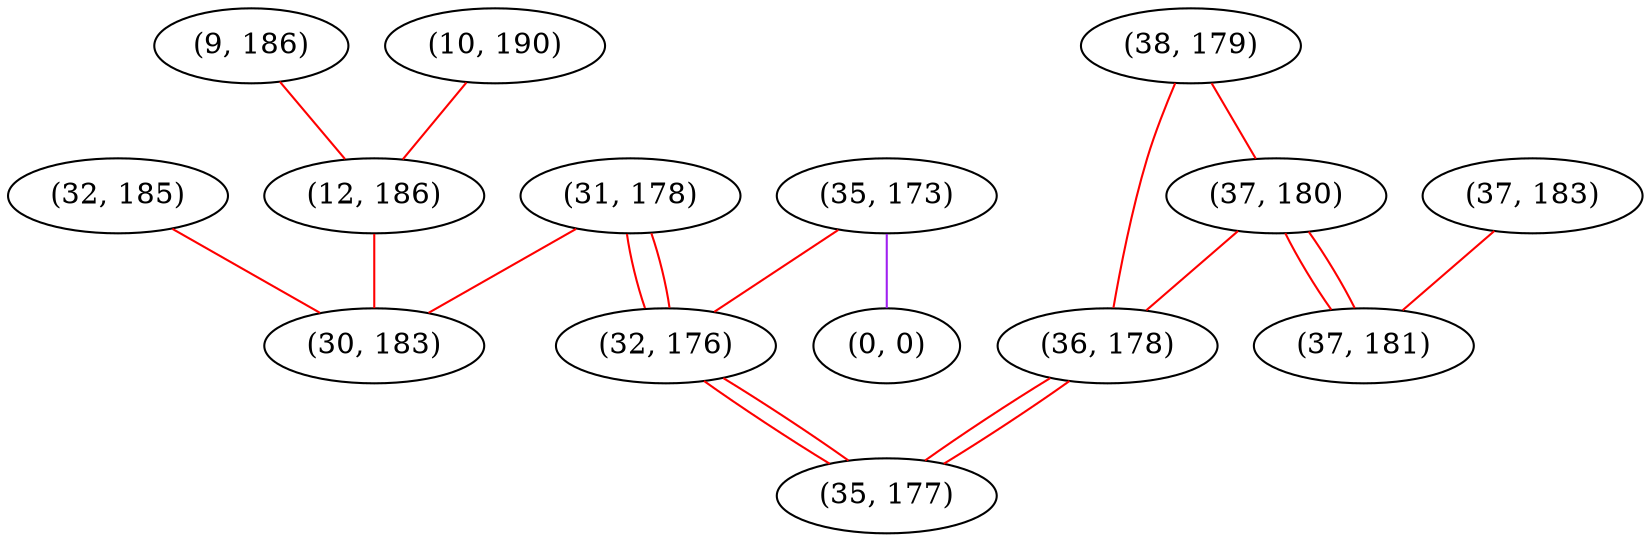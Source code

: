 graph "" {
"(9, 186)";
"(38, 179)";
"(37, 183)";
"(10, 190)";
"(31, 178)";
"(35, 173)";
"(32, 185)";
"(12, 186)";
"(30, 183)";
"(0, 0)";
"(37, 180)";
"(32, 176)";
"(37, 181)";
"(36, 178)";
"(35, 177)";
"(9, 186)" -- "(12, 186)"  [color=red, key=0, weight=1];
"(38, 179)" -- "(36, 178)"  [color=red, key=0, weight=1];
"(38, 179)" -- "(37, 180)"  [color=red, key=0, weight=1];
"(37, 183)" -- "(37, 181)"  [color=red, key=0, weight=1];
"(10, 190)" -- "(12, 186)"  [color=red, key=0, weight=1];
"(31, 178)" -- "(32, 176)"  [color=red, key=0, weight=1];
"(31, 178)" -- "(32, 176)"  [color=red, key=1, weight=1];
"(31, 178)" -- "(30, 183)"  [color=red, key=0, weight=1];
"(35, 173)" -- "(32, 176)"  [color=red, key=0, weight=1];
"(35, 173)" -- "(0, 0)"  [color=purple, key=0, weight=4];
"(32, 185)" -- "(30, 183)"  [color=red, key=0, weight=1];
"(12, 186)" -- "(30, 183)"  [color=red, key=0, weight=1];
"(37, 180)" -- "(36, 178)"  [color=red, key=0, weight=1];
"(37, 180)" -- "(37, 181)"  [color=red, key=0, weight=1];
"(37, 180)" -- "(37, 181)"  [color=red, key=1, weight=1];
"(32, 176)" -- "(35, 177)"  [color=red, key=0, weight=1];
"(32, 176)" -- "(35, 177)"  [color=red, key=1, weight=1];
"(36, 178)" -- "(35, 177)"  [color=red, key=0, weight=1];
"(36, 178)" -- "(35, 177)"  [color=red, key=1, weight=1];
}
